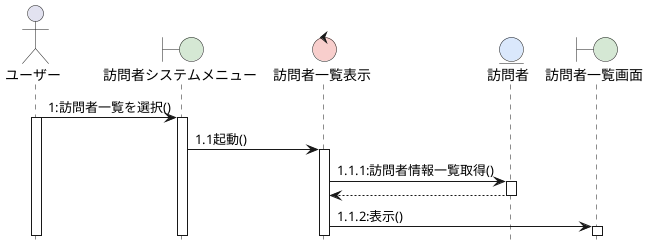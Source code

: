 @startuml

hide footbox
skinparam boundaryBackgroundColor #D5E8D4
skinparam controlBackgroundColor  #F8CECC
skinparam entityBackgroundColor   #DAE8FC

actor ユーザー as A
boundary 訪問者システムメニュー as B1
control 訪問者一覧表示 as B2
entity 訪問者 as E
boundary 訪問者一覧画面 as B3

A -> B1: 1:訪問者一覧を選択()
activate A
activate B1

B1 -> B2: 1.1起動()
activate B2


B2 -> E: 1.1.1:訪問者情報一覧取得()
activate E
E --> B2 
deactivate E





B2 -> B3: 1.1.2:表示()
activate B3



@enduml